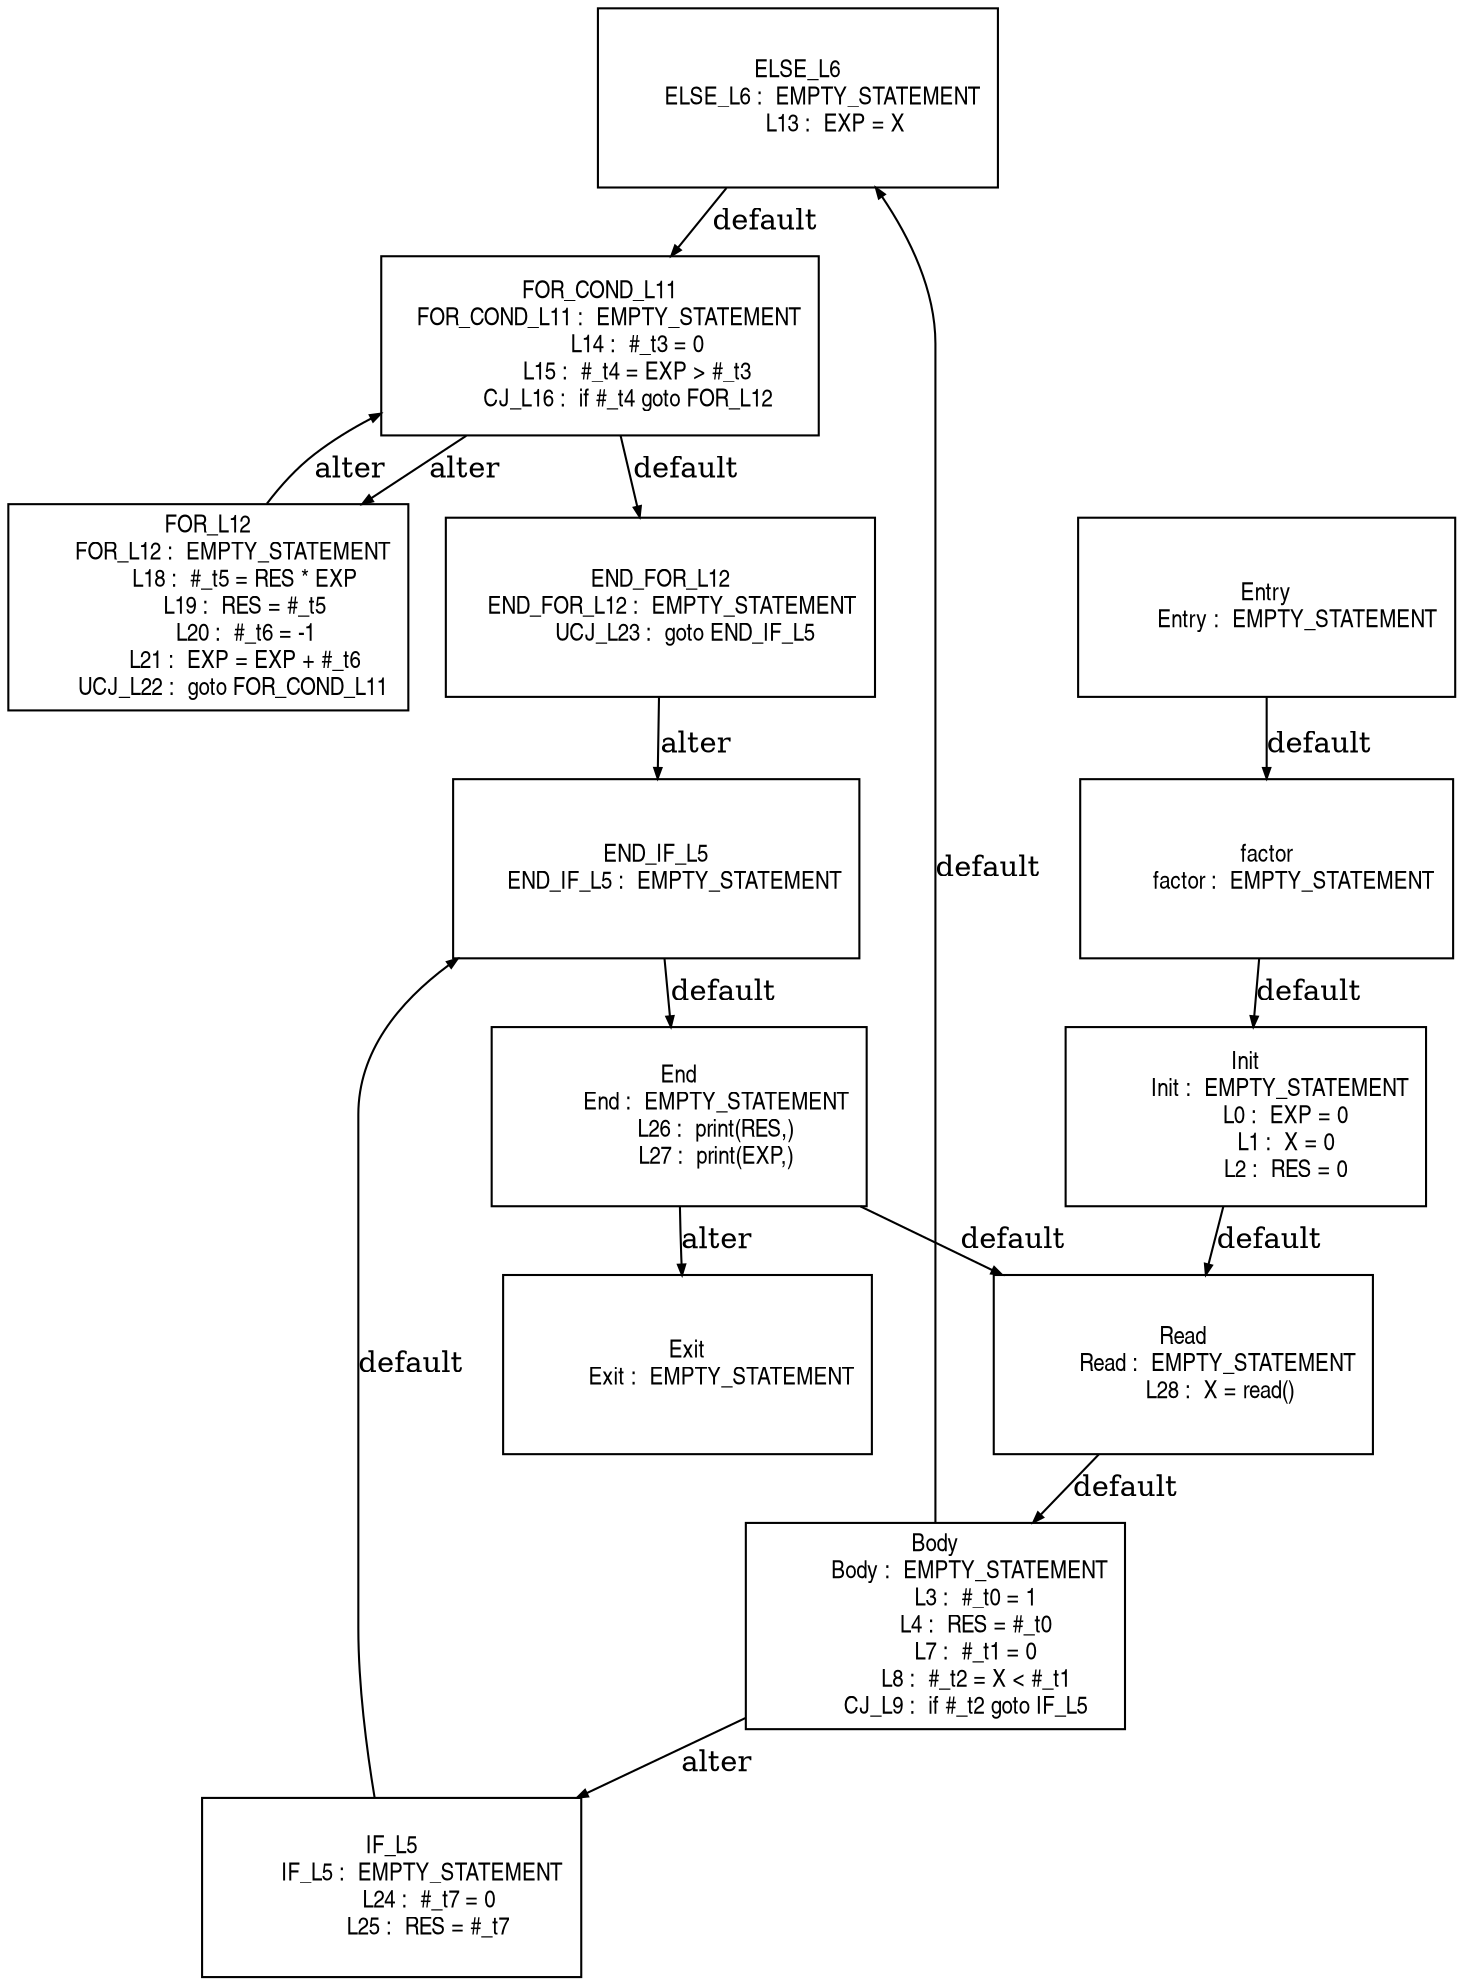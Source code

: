 digraph G {
  ranksep=.25;
  edge [arrowsize=.5]
  node [shape=rectangle, fontname="ArialNarrow",
        fontsize=12,  height=1.2];
  "ELSE_L6
        ELSE_L6 :  EMPTY_STATEMENT
            L13 :  EXP = X
"; "FOR_COND_L11
   FOR_COND_L11 :  EMPTY_STATEMENT
            L14 :  #_t3 = 0
            L15 :  #_t4 = EXP > #_t3
         CJ_L16 :  if #_t4 goto FOR_L12
"; "factor
         factor :  EMPTY_STATEMENT
"; "END_IF_L5
      END_IF_L5 :  EMPTY_STATEMENT
"; "END_FOR_L12
    END_FOR_L12 :  EMPTY_STATEMENT
        UCJ_L23 :  goto END_IF_L5
"; "Body
           Body :  EMPTY_STATEMENT
             L3 :  #_t0 = 1
             L4 :  RES = #_t0
             L7 :  #_t1 = 0
             L8 :  #_t2 = X < #_t1
          CJ_L9 :  if #_t2 goto IF_L5
"; "Exit
           Exit :  EMPTY_STATEMENT
"; "Init
           Init :  EMPTY_STATEMENT
             L0 :  EXP = 0
             L1 :  X = 0
             L2 :  RES = 0
"; "FOR_L12
        FOR_L12 :  EMPTY_STATEMENT
            L18 :  #_t5 = RES * EXP
            L19 :  RES = #_t5
            L20 :  #_t6 = -1
            L21 :  EXP = EXP + #_t6
        UCJ_L22 :  goto FOR_COND_L11
"; "IF_L5
          IF_L5 :  EMPTY_STATEMENT
            L24 :  #_t7 = 0
            L25 :  RES = #_t7
"; "Entry
          Entry :  EMPTY_STATEMENT
"; "End
            End :  EMPTY_STATEMENT
            L26 :  print(RES,)
            L27 :  print(EXP,)
"; "Read
           Read :  EMPTY_STATEMENT
            L28 :  X = read()
"; 
  "factor
         factor :  EMPTY_STATEMENT
" -> "Init
           Init :  EMPTY_STATEMENT
             L0 :  EXP = 0
             L1 :  X = 0
             L2 :  RES = 0
"  [label="default"];
  "Init
           Init :  EMPTY_STATEMENT
             L0 :  EXP = 0
             L1 :  X = 0
             L2 :  RES = 0
" -> "Read
           Read :  EMPTY_STATEMENT
            L28 :  X = read()
"  [label="default"];
  "Body
           Body :  EMPTY_STATEMENT
             L3 :  #_t0 = 1
             L4 :  RES = #_t0
             L7 :  #_t1 = 0
             L8 :  #_t2 = X < #_t1
          CJ_L9 :  if #_t2 goto IF_L5
" -> "ELSE_L6
        ELSE_L6 :  EMPTY_STATEMENT
            L13 :  EXP = X
"  [label="default"];
  "Body
           Body :  EMPTY_STATEMENT
             L3 :  #_t0 = 1
             L4 :  RES = #_t0
             L7 :  #_t1 = 0
             L8 :  #_t2 = X < #_t1
          CJ_L9 :  if #_t2 goto IF_L5
" -> "IF_L5
          IF_L5 :  EMPTY_STATEMENT
            L24 :  #_t7 = 0
            L25 :  RES = #_t7
"  [label="alter"];
  "ELSE_L6
        ELSE_L6 :  EMPTY_STATEMENT
            L13 :  EXP = X
" -> "FOR_COND_L11
   FOR_COND_L11 :  EMPTY_STATEMENT
            L14 :  #_t3 = 0
            L15 :  #_t4 = EXP > #_t3
         CJ_L16 :  if #_t4 goto FOR_L12
"  [label="default"];
  "FOR_COND_L11
   FOR_COND_L11 :  EMPTY_STATEMENT
            L14 :  #_t3 = 0
            L15 :  #_t4 = EXP > #_t3
         CJ_L16 :  if #_t4 goto FOR_L12
" -> "END_FOR_L12
    END_FOR_L12 :  EMPTY_STATEMENT
        UCJ_L23 :  goto END_IF_L5
"  [label="default"];
  "FOR_COND_L11
   FOR_COND_L11 :  EMPTY_STATEMENT
            L14 :  #_t3 = 0
            L15 :  #_t4 = EXP > #_t3
         CJ_L16 :  if #_t4 goto FOR_L12
" -> "FOR_L12
        FOR_L12 :  EMPTY_STATEMENT
            L18 :  #_t5 = RES * EXP
            L19 :  RES = #_t5
            L20 :  #_t6 = -1
            L21 :  EXP = EXP + #_t6
        UCJ_L22 :  goto FOR_COND_L11
"  [label="alter"];
  "FOR_L12
        FOR_L12 :  EMPTY_STATEMENT
            L18 :  #_t5 = RES * EXP
            L19 :  RES = #_t5
            L20 :  #_t6 = -1
            L21 :  EXP = EXP + #_t6
        UCJ_L22 :  goto FOR_COND_L11
" -> "FOR_COND_L11
   FOR_COND_L11 :  EMPTY_STATEMENT
            L14 :  #_t3 = 0
            L15 :  #_t4 = EXP > #_t3
         CJ_L16 :  if #_t4 goto FOR_L12
"  [label="alter"];
  "END_FOR_L12
    END_FOR_L12 :  EMPTY_STATEMENT
        UCJ_L23 :  goto END_IF_L5
" -> "END_IF_L5
      END_IF_L5 :  EMPTY_STATEMENT
"  [label="alter"];
  "IF_L5
          IF_L5 :  EMPTY_STATEMENT
            L24 :  #_t7 = 0
            L25 :  RES = #_t7
" -> "END_IF_L5
      END_IF_L5 :  EMPTY_STATEMENT
"  [label="default"];
  "END_IF_L5
      END_IF_L5 :  EMPTY_STATEMENT
" -> "End
            End :  EMPTY_STATEMENT
            L26 :  print(RES,)
            L27 :  print(EXP,)
"  [label="default"];
  "Entry
          Entry :  EMPTY_STATEMENT
" -> "factor
         factor :  EMPTY_STATEMENT
"  [label="default"];
  "End
            End :  EMPTY_STATEMENT
            L26 :  print(RES,)
            L27 :  print(EXP,)
" -> "Read
           Read :  EMPTY_STATEMENT
            L28 :  X = read()
"  [label="default"];
  "End
            End :  EMPTY_STATEMENT
            L26 :  print(RES,)
            L27 :  print(EXP,)
" -> "Exit
           Exit :  EMPTY_STATEMENT
"  [label="alter"];
  "Read
           Read :  EMPTY_STATEMENT
            L28 :  X = read()
" -> "Body
           Body :  EMPTY_STATEMENT
             L3 :  #_t0 = 1
             L4 :  RES = #_t0
             L7 :  #_t1 = 0
             L8 :  #_t2 = X < #_t1
          CJ_L9 :  if #_t2 goto IF_L5
"  [label="default"];
}
